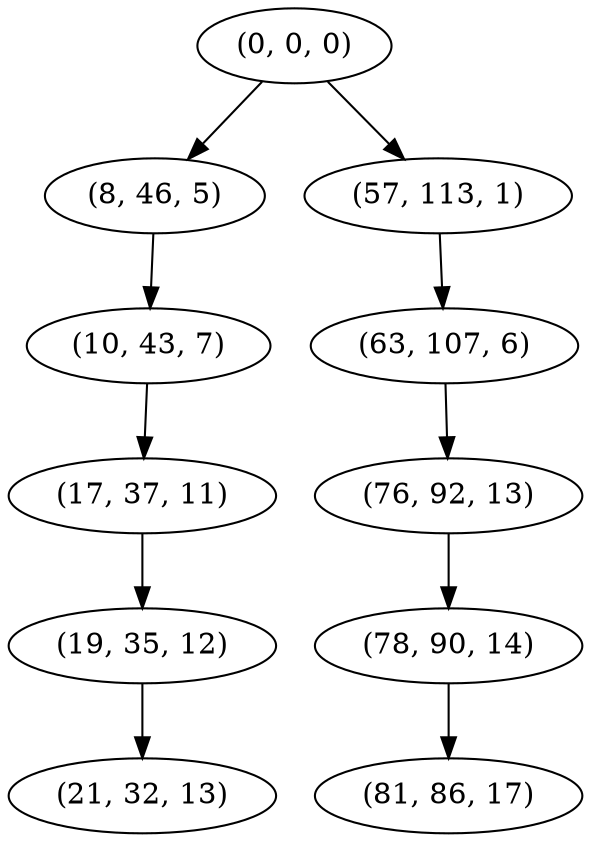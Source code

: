 digraph tree {
    "(0, 0, 0)";
    "(8, 46, 5)";
    "(10, 43, 7)";
    "(17, 37, 11)";
    "(19, 35, 12)";
    "(21, 32, 13)";
    "(57, 113, 1)";
    "(63, 107, 6)";
    "(76, 92, 13)";
    "(78, 90, 14)";
    "(81, 86, 17)";
    "(0, 0, 0)" -> "(8, 46, 5)";
    "(0, 0, 0)" -> "(57, 113, 1)";
    "(8, 46, 5)" -> "(10, 43, 7)";
    "(10, 43, 7)" -> "(17, 37, 11)";
    "(17, 37, 11)" -> "(19, 35, 12)";
    "(19, 35, 12)" -> "(21, 32, 13)";
    "(57, 113, 1)" -> "(63, 107, 6)";
    "(63, 107, 6)" -> "(76, 92, 13)";
    "(76, 92, 13)" -> "(78, 90, 14)";
    "(78, 90, 14)" -> "(81, 86, 17)";
}
